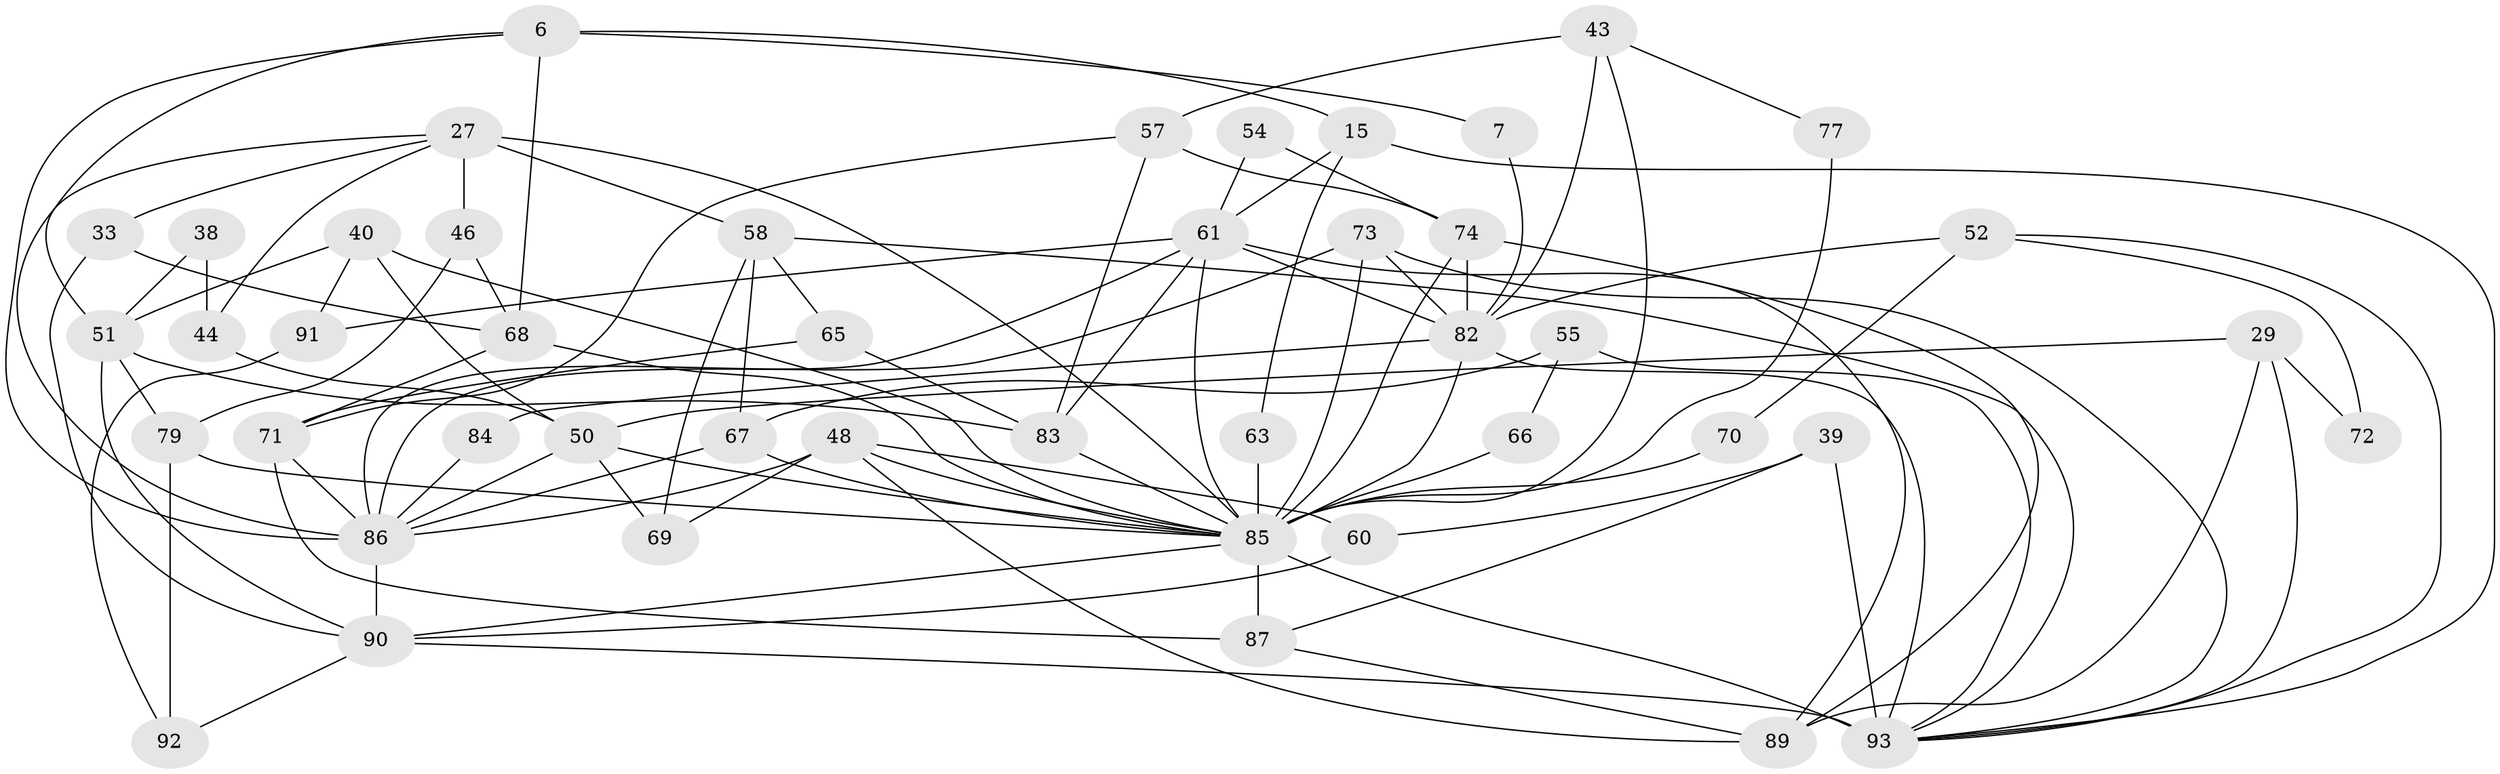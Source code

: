 // original degree distribution, {3: 0.2903225806451613, 4: 0.25806451612903225, 6: 0.11827956989247312, 2: 0.10752688172043011, 5: 0.20430107526881722, 7: 0.021505376344086023}
// Generated by graph-tools (version 1.1) at 2025/50/03/09/25 04:50:58]
// undirected, 46 vertices, 105 edges
graph export_dot {
graph [start="1"]
  node [color=gray90,style=filled];
  6;
  7;
  15;
  27 [super="+2+9"];
  29;
  33;
  38;
  39;
  40;
  43 [super="+8"];
  44;
  46;
  48 [super="+16"];
  50 [super="+11+21"];
  51 [super="+32"];
  52;
  54;
  55;
  57;
  58;
  60;
  61 [super="+41+53"];
  63;
  65;
  66;
  67;
  68 [super="+5"];
  69 [super="+1"];
  70;
  71;
  72;
  73 [super="+59"];
  74 [super="+31"];
  77;
  79;
  82 [super="+14+49"];
  83 [super="+30"];
  84;
  85 [super="+28+81+62+76"];
  86 [super="+80"];
  87 [super="+78"];
  89 [super="+37"];
  90 [super="+88"];
  91;
  92;
  93 [super="+75"];
  6 -- 68 [weight=2];
  6 -- 7;
  6 -- 15;
  6 -- 51;
  6 -- 86;
  7 -- 82;
  15 -- 63;
  15 -- 61;
  15 -- 93 [weight=2];
  27 -- 33;
  27 -- 44;
  27 -- 58;
  27 -- 85 [weight=4];
  27 -- 86 [weight=2];
  27 -- 46;
  29 -- 72;
  29 -- 50;
  29 -- 89;
  29 -- 93;
  33 -- 68;
  33 -- 90;
  38 -- 51;
  38 -- 44;
  39 -- 87;
  39 -- 60;
  39 -- 93;
  40 -- 91;
  40 -- 50 [weight=2];
  40 -- 85;
  40 -- 51;
  43 -- 57 [weight=2];
  43 -- 82;
  43 -- 77;
  43 -- 85;
  44 -- 50;
  46 -- 68 [weight=2];
  46 -- 79;
  48 -- 89;
  48 -- 60;
  48 -- 69;
  48 -- 86;
  48 -- 85;
  50 -- 69;
  50 -- 85 [weight=2];
  50 -- 86;
  51 -- 90 [weight=2];
  51 -- 83 [weight=2];
  51 -- 79;
  52 -- 70;
  52 -- 72;
  52 -- 82;
  52 -- 93;
  54 -- 61;
  54 -- 74;
  55 -- 67;
  55 -- 66;
  55 -- 93;
  57 -- 71;
  57 -- 74;
  57 -- 83;
  58 -- 65;
  58 -- 67;
  58 -- 69;
  58 -- 93;
  60 -- 90;
  61 -- 85 [weight=3];
  61 -- 82 [weight=2];
  61 -- 91;
  61 -- 89;
  61 -- 86;
  61 -- 83;
  63 -- 85 [weight=2];
  65 -- 83;
  65 -- 71;
  66 -- 85 [weight=2];
  67 -- 86;
  67 -- 85;
  68 -- 71;
  68 -- 85;
  70 -- 85 [weight=2];
  71 -- 86;
  71 -- 87;
  73 -- 82 [weight=2];
  73 -- 86;
  73 -- 85;
  73 -- 93;
  74 -- 82 [weight=3];
  74 -- 89;
  74 -- 85;
  77 -- 85;
  79 -- 92;
  79 -- 85;
  82 -- 84;
  82 -- 85;
  82 -- 93;
  83 -- 85 [weight=3];
  84 -- 86;
  85 -- 87 [weight=3];
  85 -- 93 [weight=8];
  85 -- 90;
  86 -- 90;
  87 -- 89;
  90 -- 92;
  90 -- 93 [weight=2];
  91 -- 92;
}

